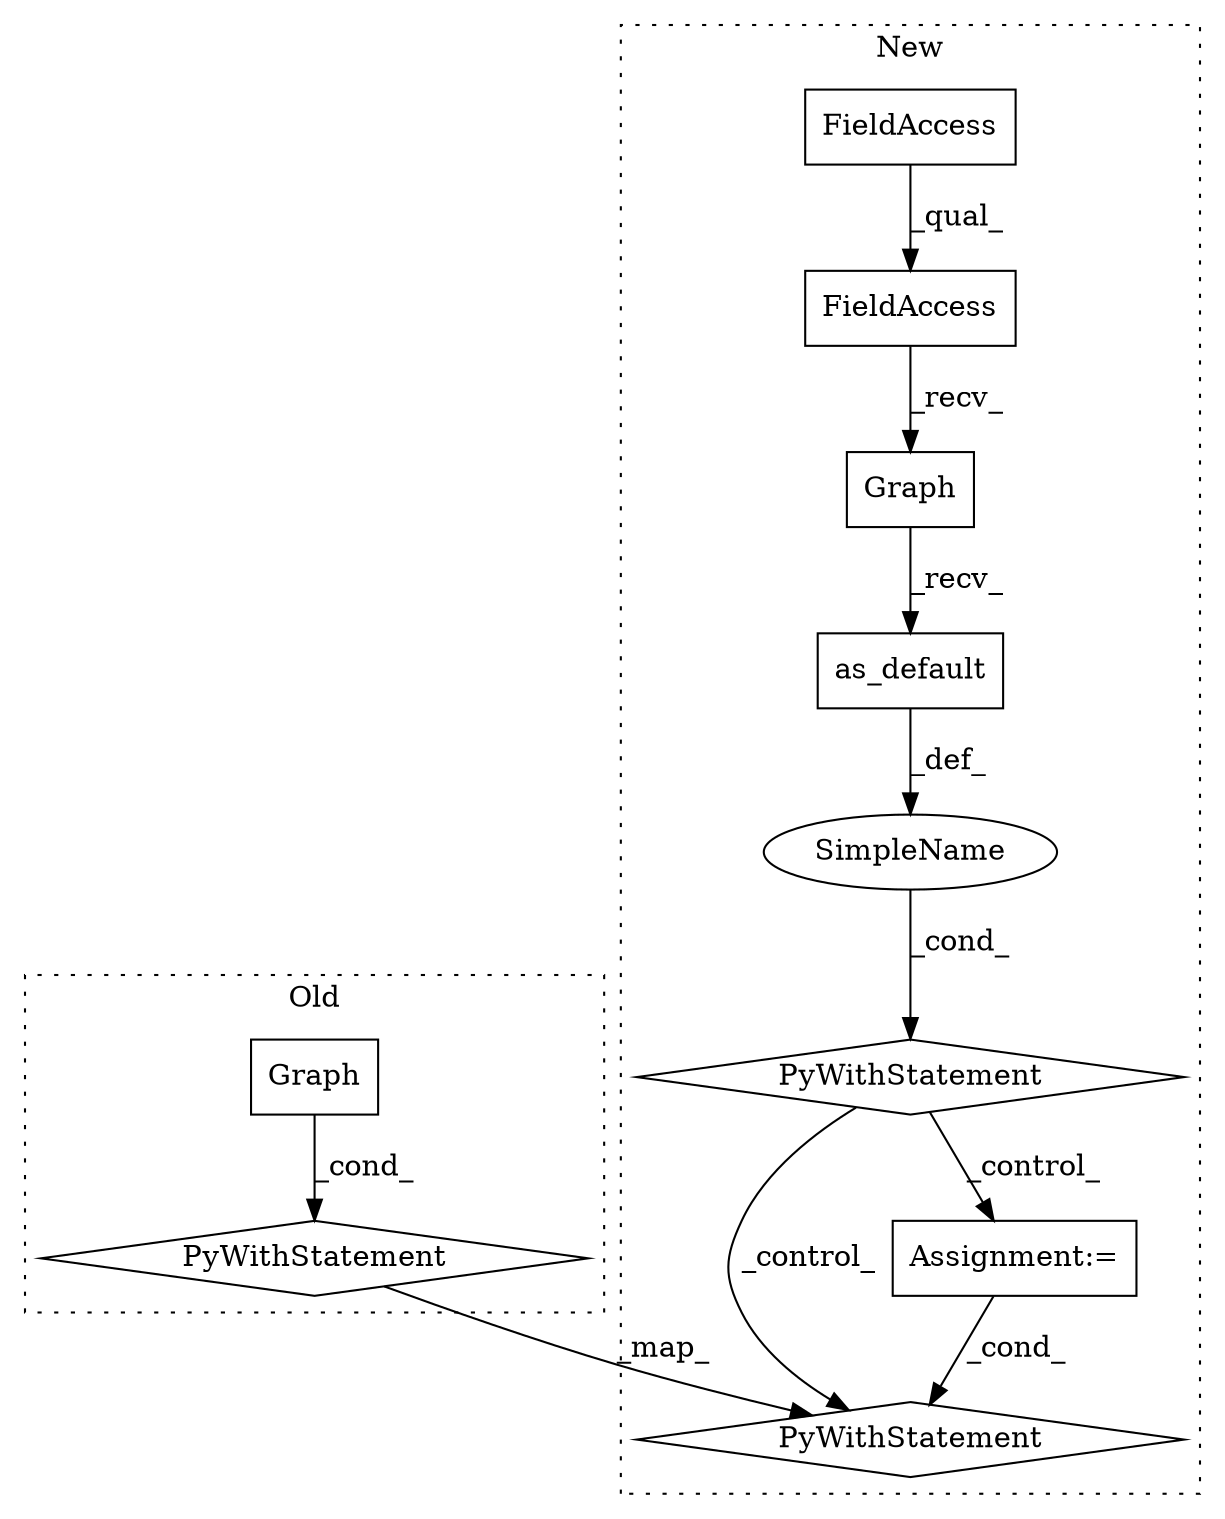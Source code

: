 digraph G {
subgraph cluster0 {
1 [label="Graph" a="32" s="667" l="7" shape="box"];
3 [label="PyWithStatement" a="104" s="628,675" l="10,2" shape="diamond"];
label = "Old";
style="dotted";
}
subgraph cluster1 {
2 [label="as_default" a="32" s="650" l="12" shape="box"];
4 [label="PyWithStatement" a="104" s="689,723" l="10,2" shape="diamond"];
5 [label="Graph" a="32" s="642" l="7" shape="box"];
6 [label="SimpleName" a="42" s="" l="" shape="ellipse"];
7 [label="PyWithStatement" a="104" s="611,662" l="10,2" shape="diamond"];
8 [label="FieldAccess" a="22" s="621" l="20" shape="box"];
9 [label="FieldAccess" a="22" s="621" l="17" shape="box"];
10 [label="Assignment:=" a="7" s="676" l="5" shape="box"];
label = "New";
style="dotted";
}
1 -> 3 [label="_cond_"];
2 -> 6 [label="_def_"];
3 -> 4 [label="_map_"];
5 -> 2 [label="_recv_"];
6 -> 7 [label="_cond_"];
7 -> 10 [label="_control_"];
7 -> 4 [label="_control_"];
8 -> 5 [label="_recv_"];
9 -> 8 [label="_qual_"];
10 -> 4 [label="_cond_"];
}